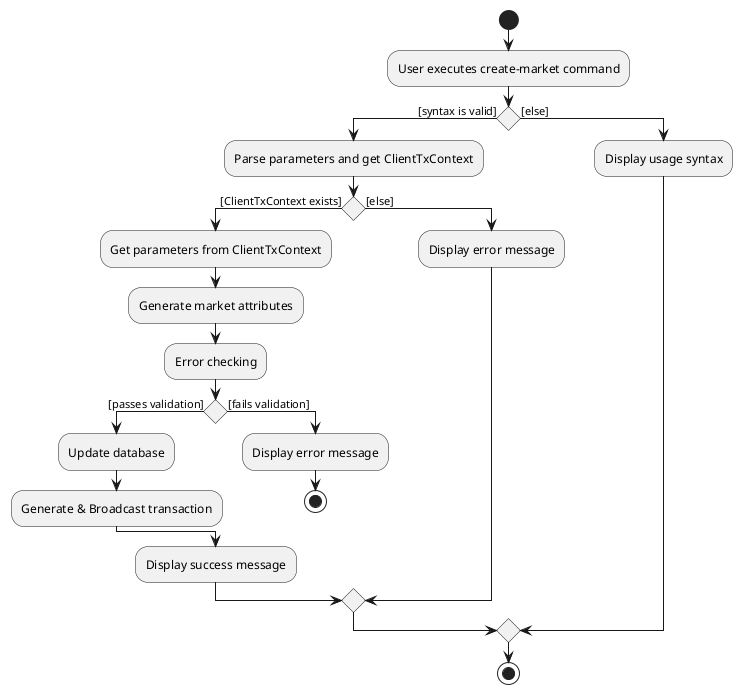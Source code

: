 @startuml
start
:User executes create-market command;

if () then ([syntax is valid])
    :Parse parameters and get ClientTxContext;
    if () then ([ClientTxContext exists])
        :Get parameters from ClientTxContext;
        :Generate market attributes;
        :Error checking;
        if () then ([passes validation])
            :Update database;
            :Generate & Broadcast transaction;
        else ([fails validation])
            :Display error message;
            stop
        endif
        :Display success message;
    else ([else])
        :Display error message;
    endif
else ([else])
    :Display usage syntax;
endif
stop
@enduml